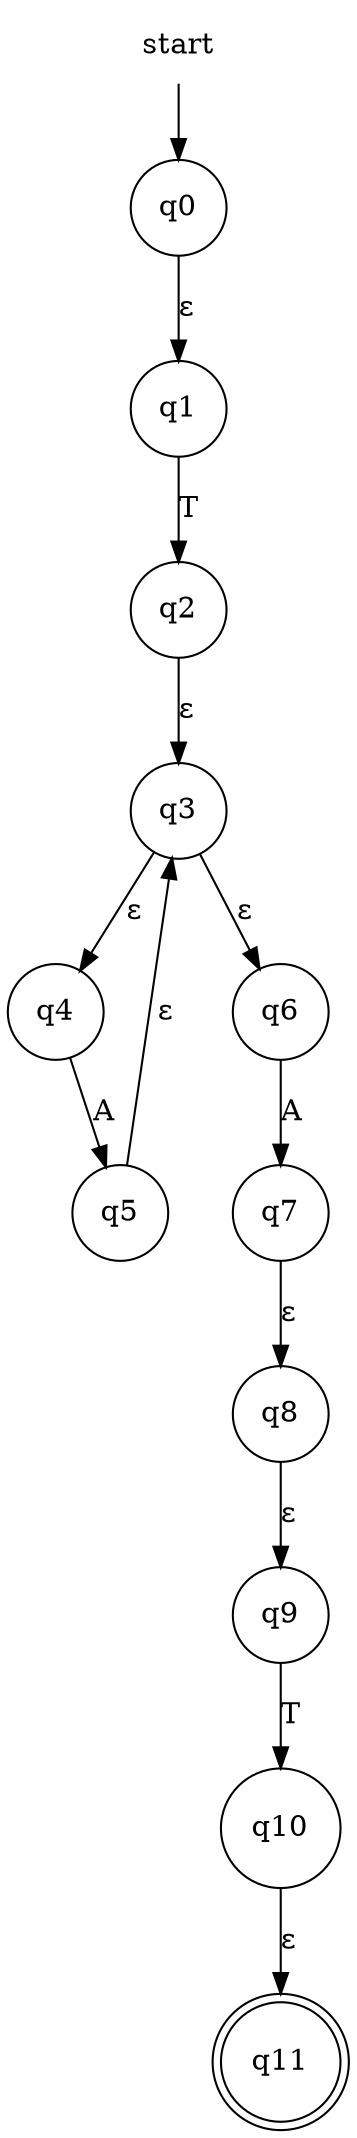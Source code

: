 digraph automaton {
    node [shape=none]; start;
    node [shape=doublecircle]; "q11";
    node [shape=circle];
    start -> "q0";
    "q0" -> "q1" [label="&epsilon;"];
    "q1" -> "q2" [label="T"];
    "q2" -> "q3" [label="&epsilon;"];
    "q3" -> "q4" [label="&epsilon;"];
    "q3" -> "q6" [label="&epsilon;"];
    "q4" -> "q5" [label="A"];
    "q5" -> "q3" [label="&epsilon;"];
    "q6" -> "q7" [label="A"];
    "q7" -> "q8" [label="&epsilon;"];
    "q8" -> "q9" [label="&epsilon;"];
    "q9" -> "q10" [label="T"];
    "q10" -> "q11" [label="&epsilon;"];
}
